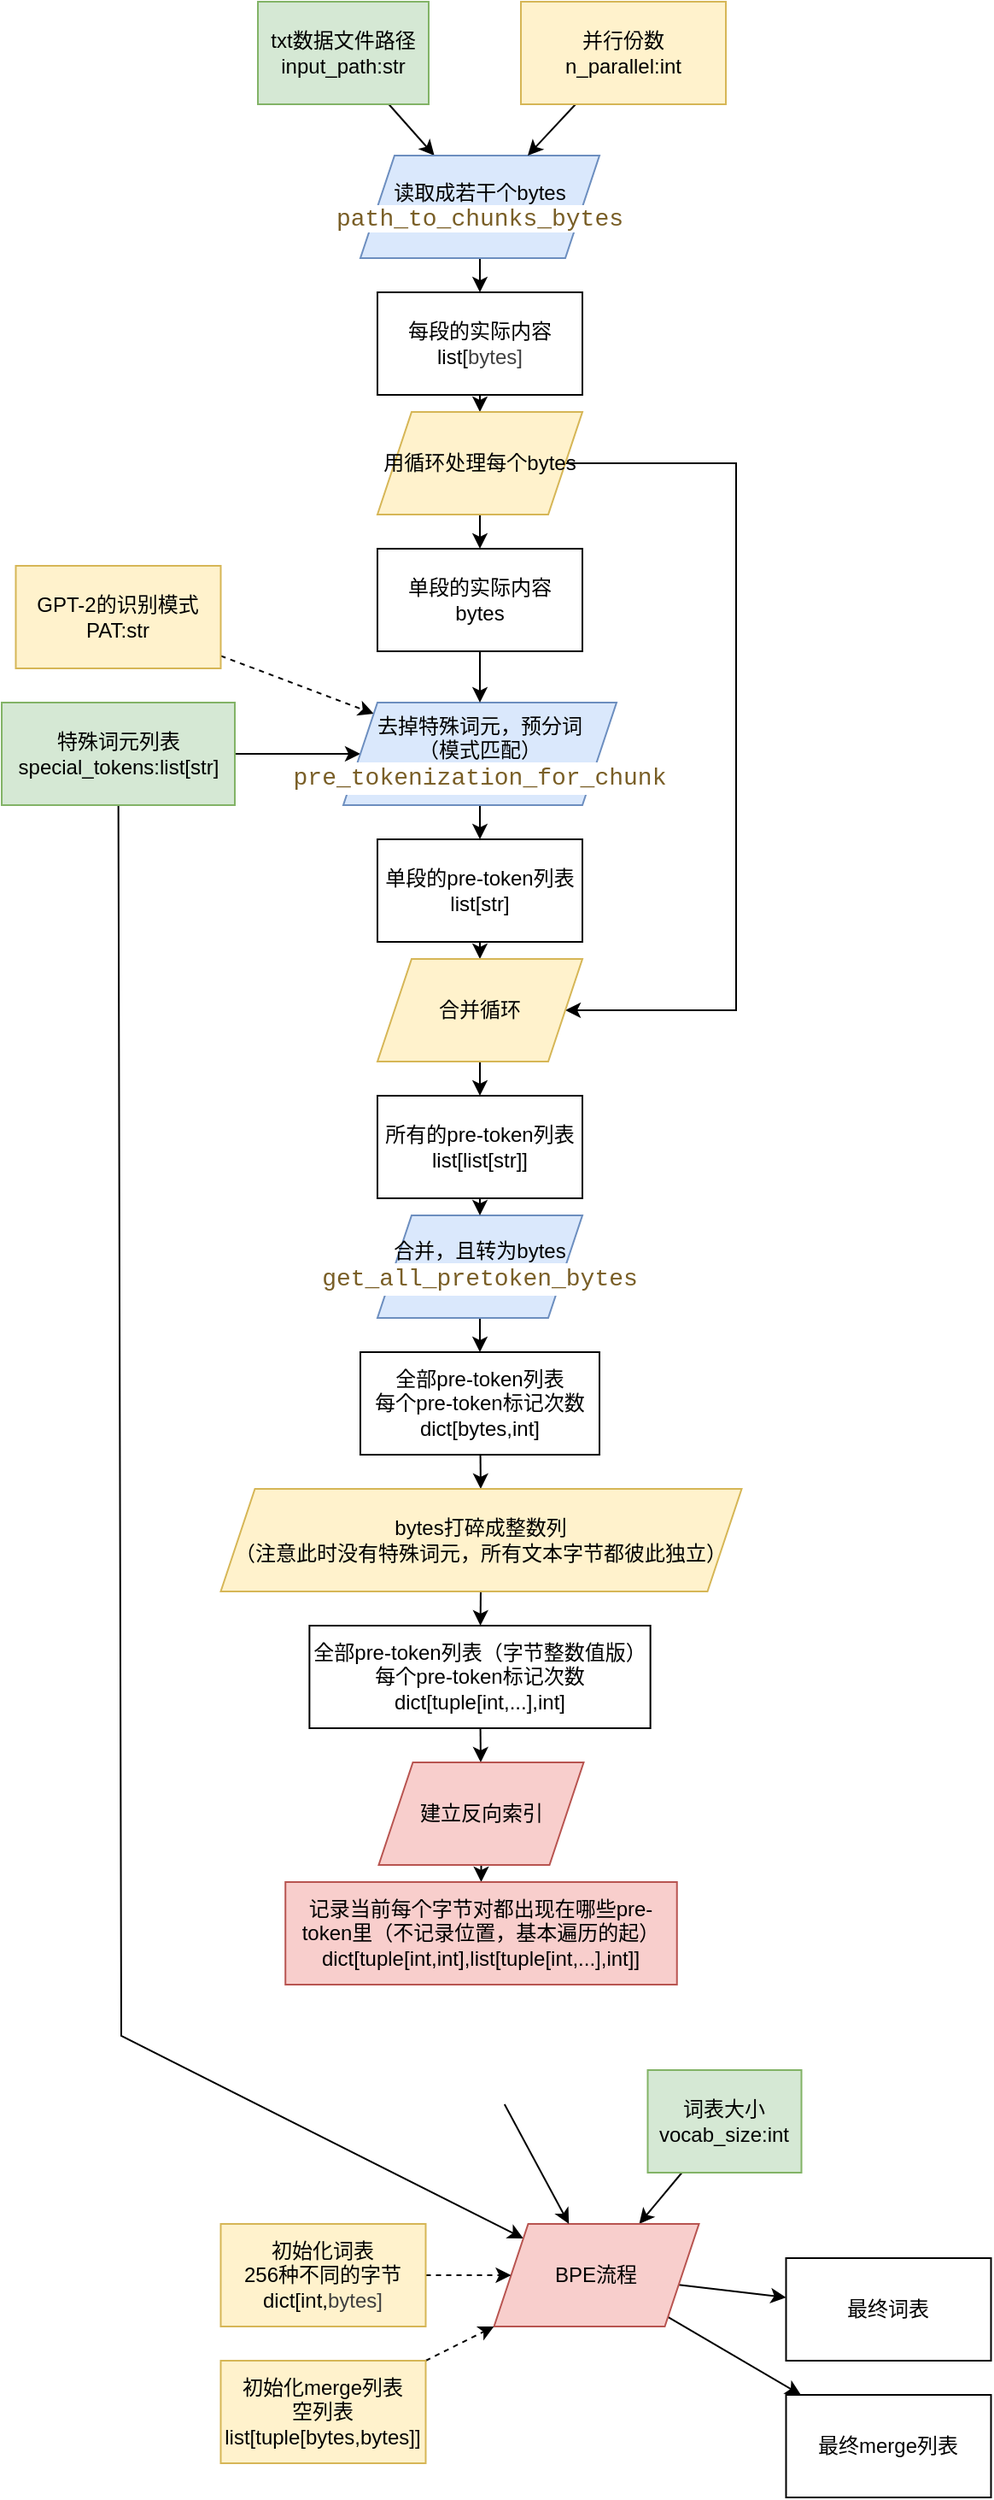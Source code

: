 <mxfile>
    <diagram id="zpV_XuP0ZcOjdMWnb4KM" name="总体流程">
        <mxGraphModel dx="657" dy="333" grid="1" gridSize="10" guides="1" tooltips="1" connect="1" arrows="1" fold="1" page="1" pageScale="1" pageWidth="827" pageHeight="1169" math="0" shadow="0">
            <root>
                <mxCell id="0"/>
                <mxCell id="1" parent="0"/>
                <mxCell id="6" style="edgeStyle=none;html=1;" parent="1" source="2" target="5" edge="1">
                    <mxGeometry relative="1" as="geometry"/>
                </mxCell>
                <mxCell id="2" value="txt数据文件路径&lt;br&gt;input_path:str" style="rounded=0;whiteSpace=wrap;html=1;fillColor=#d5e8d4;strokeColor=#82b366;" parent="1" vertex="1">
                    <mxGeometry x="880" y="170" width="100" height="60" as="geometry"/>
                </mxCell>
                <mxCell id="-oTKJ_Lwxb_Tc46xKrAl-40" style="edgeStyle=none;html=1;" parent="1" source="3" target="-oTKJ_Lwxb_Tc46xKrAl-38" edge="1">
                    <mxGeometry relative="1" as="geometry"/>
                </mxCell>
                <mxCell id="3" value="词表大小&lt;div&gt;vocab_size:int&lt;/div&gt;" style="rounded=0;whiteSpace=wrap;html=1;fillColor=#d5e8d4;strokeColor=#82b366;" parent="1" vertex="1">
                    <mxGeometry x="1108.25" y="1380" width="90" height="60" as="geometry"/>
                </mxCell>
                <mxCell id="-oTKJ_Lwxb_Tc46xKrAl-37" style="edgeStyle=none;html=1;" parent="1" source="4" target="33" edge="1">
                    <mxGeometry relative="1" as="geometry"/>
                </mxCell>
                <mxCell id="764HmG8UyfAL9-z-iron-37" style="html=1;rounded=0;elbow=vertical;" parent="1" source="4" target="-oTKJ_Lwxb_Tc46xKrAl-38" edge="1">
                    <mxGeometry relative="1" as="geometry">
                        <mxPoint x="910" y="940" as="targetPoint"/>
                        <Array as="points">
                            <mxPoint x="800" y="1360"/>
                        </Array>
                    </mxGeometry>
                </mxCell>
                <mxCell id="4" value="特殊词元列表&lt;div&gt;special_tokens:list[str]&lt;/div&gt;" style="rounded=0;whiteSpace=wrap;html=1;fillColor=#d5e8d4;strokeColor=#82b366;" parent="1" vertex="1">
                    <mxGeometry x="730" y="580" width="136.5" height="60" as="geometry"/>
                </mxCell>
                <mxCell id="8" style="edgeStyle=none;html=1;" parent="1" source="5" target="25" edge="1">
                    <mxGeometry relative="1" as="geometry"/>
                </mxCell>
                <mxCell id="5" value="读取成若干个bytes&lt;div&gt;&lt;span style=&quot;color: rgb(121, 94, 38); background-color: rgb(255, 255, 255); font-family: Consolas, &amp;quot;Courier New&amp;quot;, monospace; font-size: 14px; white-space: pre;&quot;&gt;path_to_chunks_bytes&lt;/span&gt;&lt;/div&gt;" style="shape=parallelogram;perimeter=parallelogramPerimeter;whiteSpace=wrap;html=1;fixedSize=1;fillColor=#dae8fc;strokeColor=#6c8ebf;" parent="1" vertex="1">
                    <mxGeometry x="940" y="260" width="140" height="60" as="geometry"/>
                </mxCell>
                <mxCell id="45" style="edgeStyle=none;html=1;" parent="1" source="25" target="43" edge="1">
                    <mxGeometry relative="1" as="geometry"/>
                </mxCell>
                <mxCell id="25" value="每段的实际内容&lt;div&gt;&lt;span style=&quot;background-color: transparent;&quot;&gt;&lt;font color=&quot;#000000&quot;&gt;list[&lt;/font&gt;&lt;/span&gt;&lt;span style=&quot;color: rgb(63, 63, 63); background-color: transparent;&quot;&gt;bytes]&lt;/span&gt;&lt;/div&gt;" style="rounded=0;whiteSpace=wrap;html=1;" parent="1" vertex="1">
                    <mxGeometry x="950" y="340" width="120" height="60" as="geometry"/>
                </mxCell>
                <mxCell id="35" style="edgeStyle=none;html=1;strokeColor=default;dashed=1;" parent="1" source="27" target="33" edge="1">
                    <mxGeometry relative="1" as="geometry"/>
                </mxCell>
                <mxCell id="27" value="GPT-2的识别模式&lt;div&gt;PAT:str&lt;/div&gt;" style="rounded=0;whiteSpace=wrap;html=1;fillColor=#fff2cc;strokeColor=#d6b656;" parent="1" vertex="1">
                    <mxGeometry x="738.25" y="500" width="120" height="60" as="geometry"/>
                </mxCell>
                <mxCell id="37" style="edgeStyle=none;html=1;" parent="1" source="33" target="36" edge="1">
                    <mxGeometry relative="1" as="geometry"/>
                </mxCell>
                <UserObject label="去掉特殊词元，预分词&lt;div&gt;（模式匹配）&lt;/div&gt;&lt;div&gt;&lt;div style=&quot;color: rgb(59, 59, 59); background-color: rgb(255, 255, 255); font-family: Consolas, &amp;quot;Courier New&amp;quot;, monospace; font-size: 14px; line-height: 19px; white-space: pre;&quot;&gt;&lt;span style=&quot;color: rgb(121, 94, 38);&quot;&gt;pre_tokenization_for_chunk&lt;/span&gt;&lt;/div&gt;&lt;/div&gt;" link="data:page/id,_x8nLHJjuNLrxOSk0CRX" id="33">
                    <mxCell style="shape=parallelogram;perimeter=parallelogramPerimeter;whiteSpace=wrap;html=1;fixedSize=1;fillColor=#dae8fc;strokeColor=#6c8ebf;" parent="1" vertex="1">
                        <mxGeometry x="930" y="580" width="160" height="60" as="geometry"/>
                    </mxCell>
                </UserObject>
                <mxCell id="50" style="edgeStyle=none;html=1;" parent="1" source="36" target="48" edge="1">
                    <mxGeometry relative="1" as="geometry"/>
                </mxCell>
                <mxCell id="36" value="单段的pre-token列表&lt;div&gt;&lt;div&gt;list[str]&lt;/div&gt;&lt;/div&gt;" style="rounded=0;whiteSpace=wrap;html=1;" parent="1" vertex="1">
                    <mxGeometry x="950" y="660" width="120" height="60" as="geometry"/>
                </mxCell>
                <mxCell id="-oTKJ_Lwxb_Tc46xKrAl-47" style="edgeStyle=none;html=1;" parent="1" source="-oTKJ_Lwxb_Tc46xKrAl-38" target="-oTKJ_Lwxb_Tc46xKrAl-45" edge="1">
                    <mxGeometry relative="1" as="geometry"/>
                </mxCell>
                <mxCell id="-oTKJ_Lwxb_Tc46xKrAl-48" style="edgeStyle=none;html=1;" parent="1" source="-oTKJ_Lwxb_Tc46xKrAl-38" target="-oTKJ_Lwxb_Tc46xKrAl-46" edge="1">
                    <mxGeometry relative="1" as="geometry"/>
                </mxCell>
                <UserObject label="BPE流程" link="data:page/id,_OFI2wqxZuWavmVBi_qw" id="-oTKJ_Lwxb_Tc46xKrAl-38">
                    <mxCell style="shape=parallelogram;perimeter=parallelogramPerimeter;whiteSpace=wrap;html=1;fixedSize=1;fillColor=#f8cecc;strokeColor=#b85450;" parent="1" vertex="1">
                        <mxGeometry x="1018.25" y="1470" width="120" height="60" as="geometry"/>
                    </mxCell>
                </UserObject>
                <mxCell id="-oTKJ_Lwxb_Tc46xKrAl-42" style="edgeStyle=none;html=1;dashed=1;" parent="1" source="-oTKJ_Lwxb_Tc46xKrAl-41" target="-oTKJ_Lwxb_Tc46xKrAl-38" edge="1">
                    <mxGeometry relative="1" as="geometry"/>
                </mxCell>
                <mxCell id="-oTKJ_Lwxb_Tc46xKrAl-41" value="初始化词表&lt;div&gt;256种不同的字节dict[int,&lt;span style=&quot;color: rgb(63, 63, 63); background-color: transparent;&quot;&gt;bytes]&lt;/span&gt;&lt;/div&gt;" style="shape=label;whiteSpace=wrap;html=1;fixedSize=1;fillColor=#fff2cc;strokeColor=#d6b656;rounded=0;" parent="1" vertex="1">
                    <mxGeometry x="858.25" y="1470" width="120" height="60" as="geometry"/>
                </mxCell>
                <mxCell id="-oTKJ_Lwxb_Tc46xKrAl-44" style="edgeStyle=none;html=1;dashed=1;" parent="1" source="-oTKJ_Lwxb_Tc46xKrAl-43" target="-oTKJ_Lwxb_Tc46xKrAl-38" edge="1">
                    <mxGeometry relative="1" as="geometry"/>
                </mxCell>
                <mxCell id="-oTKJ_Lwxb_Tc46xKrAl-43" value="初始化merge列表&lt;div&gt;空列表&lt;/div&gt;&lt;div&gt;list[tuple[bytes,bytes]]&lt;/div&gt;" style="rounded=0;whiteSpace=wrap;html=1;fillColor=#fff2cc;strokeColor=#d6b656;" parent="1" vertex="1">
                    <mxGeometry x="858.25" y="1550" width="120" height="60" as="geometry"/>
                </mxCell>
                <mxCell id="-oTKJ_Lwxb_Tc46xKrAl-45" value="最终词表" style="rounded=0;whiteSpace=wrap;html=1;" parent="1" vertex="1">
                    <mxGeometry x="1189.25" y="1490" width="120" height="60" as="geometry"/>
                </mxCell>
                <mxCell id="-oTKJ_Lwxb_Tc46xKrAl-46" value="最终merge列表" style="rounded=0;whiteSpace=wrap;html=1;" parent="1" vertex="1">
                    <mxGeometry x="1189.25" y="1570" width="120" height="60" as="geometry"/>
                </mxCell>
                <mxCell id="B9kwqg0V0t1540W7pURO-39" style="edgeStyle=none;html=1;" parent="1" source="B9kwqg0V0t1540W7pURO-37" target="B9kwqg0V0t1540W7pURO-38" edge="1">
                    <mxGeometry relative="1" as="geometry"/>
                </mxCell>
                <mxCell id="B9kwqg0V0t1540W7pURO-37" value="合并，且转为bytes&lt;div&gt;&lt;div style=&quot;color: rgb(59, 59, 59); background-color: rgb(255, 255, 255); font-family: Consolas, &amp;quot;Courier New&amp;quot;, monospace; font-size: 14px; line-height: 19px; white-space: pre;&quot;&gt;&lt;span style=&quot;color: #795e26;&quot;&gt;get_all_pretoken_bytes&lt;/span&gt;&lt;/div&gt;&lt;/div&gt;" style="shape=parallelogram;perimeter=parallelogramPerimeter;whiteSpace=wrap;html=1;fixedSize=1;fillColor=#dae8fc;strokeColor=#6c8ebf;" parent="1" vertex="1">
                    <mxGeometry x="950" y="880" width="120" height="60" as="geometry"/>
                </mxCell>
                <mxCell id="B9kwqg0V0t1540W7pURO-40" style="edgeStyle=none;html=1;" parent="1" target="-oTKJ_Lwxb_Tc46xKrAl-38" edge="1">
                    <mxGeometry relative="1" as="geometry">
                        <mxPoint x="1024.404" y="1400" as="sourcePoint"/>
                    </mxGeometry>
                </mxCell>
                <mxCell id="57" value="" style="edgeStyle=none;html=1;" parent="1" source="B9kwqg0V0t1540W7pURO-38" target="56" edge="1">
                    <mxGeometry relative="1" as="geometry"/>
                </mxCell>
                <mxCell id="B9kwqg0V0t1540W7pURO-38" value="全部pre-token列表&lt;div&gt;&lt;font color=&quot;#000000&quot;&gt;每个pre-token标记次数&lt;br&gt;&lt;/font&gt;&lt;div&gt;dict[bytes,int]&lt;/div&gt;&lt;/div&gt;" style="rounded=0;whiteSpace=wrap;html=1;" parent="1" vertex="1">
                    <mxGeometry x="940" y="960" width="140" height="60" as="geometry"/>
                </mxCell>
                <mxCell id="39" style="edgeStyle=none;html=1;" parent="1" source="38" target="5" edge="1">
                    <mxGeometry relative="1" as="geometry"/>
                </mxCell>
                <mxCell id="38" value="&lt;div&gt;并行份数&lt;/div&gt;n_parallel:int" style="rounded=0;whiteSpace=wrap;html=1;fillColor=#fff2cc;strokeColor=#d6b656;" parent="1" vertex="1">
                    <mxGeometry x="1034" y="170" width="120" height="60" as="geometry"/>
                </mxCell>
                <mxCell id="46" style="edgeStyle=none;html=1;" parent="1" source="43" target="44" edge="1">
                    <mxGeometry relative="1" as="geometry"/>
                </mxCell>
                <mxCell id="49" style="edgeStyle=none;html=1;rounded=0;curved=0;" parent="1" source="43" target="48" edge="1">
                    <mxGeometry relative="1" as="geometry">
                        <Array as="points">
                            <mxPoint x="1160" y="440"/>
                            <mxPoint x="1160" y="760"/>
                        </Array>
                    </mxGeometry>
                </mxCell>
                <mxCell id="43" value="用循环处理每个bytes" style="shape=parallelogram;perimeter=parallelogramPerimeter;whiteSpace=wrap;html=1;fixedSize=1;fillColor=#fff2cc;strokeColor=#d6b656;" parent="1" vertex="1">
                    <mxGeometry x="950" y="410" width="120" height="60" as="geometry"/>
                </mxCell>
                <mxCell id="47" style="edgeStyle=none;html=1;" parent="1" source="44" target="33" edge="1">
                    <mxGeometry relative="1" as="geometry"/>
                </mxCell>
                <mxCell id="44" value="单段的实际内容&lt;div&gt;bytes&lt;/div&gt;" style="rounded=0;whiteSpace=wrap;html=1;" parent="1" vertex="1">
                    <mxGeometry x="950" y="490" width="120" height="60" as="geometry"/>
                </mxCell>
                <mxCell id="54" style="edgeStyle=none;html=1;" parent="1" source="48" target="51" edge="1">
                    <mxGeometry relative="1" as="geometry"/>
                </mxCell>
                <mxCell id="48" value="合并循环" style="shape=parallelogram;perimeter=parallelogramPerimeter;whiteSpace=wrap;html=1;fixedSize=1;fillColor=#fff2cc;strokeColor=#d6b656;" parent="1" vertex="1">
                    <mxGeometry x="950" y="730" width="120" height="60" as="geometry"/>
                </mxCell>
                <mxCell id="55" style="edgeStyle=none;html=1;" parent="1" source="51" target="B9kwqg0V0t1540W7pURO-37" edge="1">
                    <mxGeometry relative="1" as="geometry"/>
                </mxCell>
                <mxCell id="51" value="所有的pre-token列表&lt;div&gt;list[list[str]]&lt;/div&gt;" style="rounded=0;whiteSpace=wrap;html=1;" parent="1" vertex="1">
                    <mxGeometry x="950" y="810" width="120" height="60" as="geometry"/>
                </mxCell>
                <mxCell id="59" style="edgeStyle=none;html=1;" parent="1" source="56" target="58" edge="1">
                    <mxGeometry relative="1" as="geometry"/>
                </mxCell>
                <mxCell id="56" value="bytes打碎成整数列&lt;div&gt;（注意此时没有特殊词元，所有文本字节都彼此独立）&lt;/div&gt;" style="whiteSpace=wrap;html=1;rounded=0;shape=parallelogram;perimeter=parallelogramPerimeter;fixedSize=1;fillColor=#fff2cc;strokeColor=#d6b656;" parent="1" vertex="1">
                    <mxGeometry x="858.25" y="1040" width="305" height="60" as="geometry"/>
                </mxCell>
                <mxCell id="61" value="" style="edgeStyle=none;html=1;" parent="1" source="58" target="60" edge="1">
                    <mxGeometry relative="1" as="geometry"/>
                </mxCell>
                <mxCell id="58" value="全部pre-token列表（字节整数值版）&lt;div&gt;&lt;font color=&quot;#000000&quot;&gt;每个pre-token标记次数&lt;br&gt;&lt;/font&gt;&lt;div&gt;dict[tuple[int,...],int]&lt;/div&gt;&lt;/div&gt;" style="rounded=0;whiteSpace=wrap;html=1;" parent="1" vertex="1">
                    <mxGeometry x="910.19" y="1120" width="199.63" height="60" as="geometry"/>
                </mxCell>
                <mxCell id="63" value="" style="edgeStyle=none;html=1;" parent="1" source="60" target="62" edge="1">
                    <mxGeometry relative="1" as="geometry"/>
                </mxCell>
                <mxCell id="60" value="建立反向索引" style="shape=parallelogram;perimeter=parallelogramPerimeter;whiteSpace=wrap;html=1;fixedSize=1;rounded=0;fillColor=#f8cecc;strokeColor=#b85450;" parent="1" vertex="1">
                    <mxGeometry x="950.745" y="1200" width="120" height="60" as="geometry"/>
                </mxCell>
                <mxCell id="62" value="记录当前每个字节对都出现在哪些pre-token里（不记录位置，基本遍历的起）&lt;div&gt;dict[tuple[int,int],list[tuple[int,...],int]]&lt;/div&gt;" style="whiteSpace=wrap;html=1;fillColor=#f8cecc;strokeColor=#b85450;rounded=0;" parent="1" vertex="1">
                    <mxGeometry x="896.12" y="1270" width="229.25" height="60" as="geometry"/>
                </mxCell>
            </root>
        </mxGraphModel>
    </diagram>
    <diagram id="_x8nLHJjuNLrxOSk0CRX" name="预分词">
        <mxGraphModel dx="590" dy="614" grid="1" gridSize="10" guides="1" tooltips="1" connect="1" arrows="1" fold="1" page="1" pageScale="1" pageWidth="827" pageHeight="1169" math="0" shadow="0">
            <root>
                <mxCell id="0"/>
                <mxCell id="1" parent="0"/>
                <mxCell id="rMiVW3GxYk81K_RAMO6e-13" style="edgeStyle=none;html=1;" parent="1" source="rMiVW3GxYk81K_RAMO6e-2" target="rMiVW3GxYk81K_RAMO6e-12" edge="1">
                    <mxGeometry relative="1" as="geometry">
                        <mxPoint x="310" y="622" as="targetPoint"/>
                    </mxGeometry>
                </mxCell>
                <mxCell id="rMiVW3GxYk81K_RAMO6e-2" value="预分词的文本片段&lt;div&gt;str&lt;/div&gt;" style="rounded=0;whiteSpace=wrap;html=1;fillColor=#d5e8d4;strokeColor=#82b366;" parent="1" vertex="1">
                    <mxGeometry x="110" y="480" width="120" height="60" as="geometry"/>
                </mxCell>
                <mxCell id="rMiVW3GxYk81K_RAMO6e-5" style="edgeStyle=none;html=1;" parent="1" source="rMiVW3GxYk81K_RAMO6e-3" target="rMiVW3GxYk81K_RAMO6e-4" edge="1">
                    <mxGeometry relative="1" as="geometry"/>
                </mxCell>
                <mxCell id="rMiVW3GxYk81K_RAMO6e-3" value="特殊词元&lt;div&gt;special_tokens:list[str]&lt;/div&gt;" style="rounded=0;whiteSpace=wrap;html=1;fillColor=#d5e8d4;strokeColor=#82b366;" parent="1" vertex="1">
                    <mxGeometry x="300" y="140" width="120" height="60" as="geometry"/>
                </mxCell>
                <mxCell id="rMiVW3GxYk81K_RAMO6e-7" style="edgeStyle=none;html=1;" parent="1" source="rMiVW3GxYk81K_RAMO6e-4" target="rMiVW3GxYk81K_RAMO6e-6" edge="1">
                    <mxGeometry relative="1" as="geometry"/>
                </mxCell>
                <mxCell id="rMiVW3GxYk81K_RAMO6e-4" value="&lt;div&gt;处理|等干扰字符&lt;/div&gt;re.escape()" style="shape=parallelogram;perimeter=parallelogramPerimeter;whiteSpace=wrap;html=1;fixedSize=1;fillColor=#dae8fc;strokeColor=#6c8ebf;" parent="1" vertex="1">
                    <mxGeometry x="300" y="220" width="120" height="60" as="geometry"/>
                </mxCell>
                <mxCell id="rMiVW3GxYk81K_RAMO6e-9" style="edgeStyle=none;html=1;" parent="1" source="rMiVW3GxYk81K_RAMO6e-6" target="rMiVW3GxYk81K_RAMO6e-8" edge="1">
                    <mxGeometry relative="1" as="geometry"/>
                </mxCell>
                <mxCell id="rMiVW3GxYk81K_RAMO6e-6" value="带转义符号的特殊词元&lt;div&gt;list[str]&lt;/div&gt;" style="rounded=0;whiteSpace=wrap;html=1;" parent="1" vertex="1">
                    <mxGeometry x="290" y="310" width="140" height="60" as="geometry"/>
                </mxCell>
                <mxCell id="rMiVW3GxYk81K_RAMO6e-11" style="edgeStyle=none;html=1;" parent="1" source="rMiVW3GxYk81K_RAMO6e-8" target="rMiVW3GxYk81K_RAMO6e-10" edge="1">
                    <mxGeometry relative="1" as="geometry"/>
                </mxCell>
                <mxCell id="rMiVW3GxYk81K_RAMO6e-8" value="用|连成正则表达式&lt;div&gt;用来让re.split匹配&lt;/div&gt;" style="shape=parallelogram;perimeter=parallelogramPerimeter;whiteSpace=wrap;html=1;fixedSize=1;fillColor=#dae8fc;strokeColor=#6c8ebf;" parent="1" vertex="1">
                    <mxGeometry x="300" y="400" width="120" height="60" as="geometry"/>
                </mxCell>
                <mxCell id="rMiVW3GxYk81K_RAMO6e-14" style="edgeStyle=none;html=1;" parent="1" source="rMiVW3GxYk81K_RAMO6e-10" target="rMiVW3GxYk81K_RAMO6e-12" edge="1">
                    <mxGeometry relative="1" as="geometry"/>
                </mxCell>
                <mxCell id="rMiVW3GxYk81K_RAMO6e-10" value="特殊词元连接而成的正则&lt;div&gt;str&lt;/div&gt;" style="rounded=0;whiteSpace=wrap;html=1;" parent="1" vertex="1">
                    <mxGeometry x="285" y="480" width="150" height="60" as="geometry"/>
                </mxCell>
                <mxCell id="rMiVW3GxYk81K_RAMO6e-16" style="edgeStyle=none;html=1;" parent="1" source="rMiVW3GxYk81K_RAMO6e-12" target="rMiVW3GxYk81K_RAMO6e-15" edge="1">
                    <mxGeometry relative="1" as="geometry"/>
                </mxCell>
                <mxCell id="rMiVW3GxYk81K_RAMO6e-12" value="re.split()" style="shape=parallelogram;perimeter=parallelogramPerimeter;whiteSpace=wrap;html=1;fixedSize=1;fillColor=#dae8fc;strokeColor=#6c8ebf;" parent="1" vertex="1">
                    <mxGeometry x="210" y="580" width="120" height="60" as="geometry"/>
                </mxCell>
                <mxCell id="rMiVW3GxYk81K_RAMO6e-15" value="分割出的片段&lt;div&gt;list[str]&lt;/div&gt;" style="rounded=0;whiteSpace=wrap;html=1;" parent="1" vertex="1">
                    <mxGeometry x="210" y="680" width="120" height="60" as="geometry"/>
                </mxCell>
            </root>
        </mxGraphModel>
    </diagram>
    <diagram id="_OFI2wqxZuWavmVBi_qw" name="bpe核心流程">
        <mxGraphModel dx="572" dy="614" grid="1" gridSize="10" guides="1" tooltips="1" connect="1" arrows="1" fold="1" page="1" pageScale="1" pageWidth="827" pageHeight="1169" math="0" shadow="0">
            <root>
                <mxCell id="0"/>
                <mxCell id="1" parent="0"/>
                <mxCell id="-6XXixKf4lE6W-V20lfz-38" style="edgeStyle=none;html=1;" parent="1" source="LP67HsO6o8TVi5aNv_2d-2" target="-6XXixKf4lE6W-V20lfz-35" edge="1">
                    <mxGeometry relative="1" as="geometry"/>
                </mxCell>
                <mxCell id="LP67HsO6o8TVi5aNv_2d-2" value="词表大小&lt;div&gt;vocab_size:int&lt;/div&gt;" style="rounded=0;whiteSpace=wrap;html=1;fillColor=#d5e8d4;strokeColor=#82b366;" parent="1" vertex="1">
                    <mxGeometry x="1030" y="980" width="90" height="60" as="geometry"/>
                </mxCell>
                <mxCell id="-6XXixKf4lE6W-V20lfz-46" style="edgeStyle=none;html=1;" parent="1" source="LP67HsO6o8TVi5aNv_2d-4" target="-6XXixKf4lE6W-V20lfz-45" edge="1">
                    <mxGeometry relative="1" as="geometry"/>
                </mxCell>
                <mxCell id="LP67HsO6o8TVi5aNv_2d-4" value="每段的pre-token列表&lt;div&gt;&lt;div&gt;list[bytes]&lt;/div&gt;&lt;/div&gt;" style="whiteSpace=wrap;html=1;fillColor=#d5e8d4;strokeColor=#82b366;rounded=0;" parent="1" vertex="1">
                    <mxGeometry x="860" y="450" width="120" height="60" as="geometry"/>
                </mxCell>
                <mxCell id="-6XXixKf4lE6W-V20lfz-39" style="edgeStyle=none;html=1;" parent="1" source="LP67HsO6o8TVi5aNv_2d-9" target="-6XXixKf4lE6W-V20lfz-35" edge="1">
                    <mxGeometry relative="1" as="geometry"/>
                </mxCell>
                <mxCell id="LP67HsO6o8TVi5aNv_2d-9" value="初始词表&lt;div&gt;&lt;font color=&quot;#000000&quot;&gt;0-255序号对应0-255字节值&lt;br&gt;&lt;/font&gt;&lt;div&gt;&lt;span style=&quot;color: rgb(63, 63, 63); background-color: transparent;&quot;&gt;dict[int,&lt;/span&gt;&lt;span style=&quot;background-color: transparent; color: rgb(63, 63, 63);&quot;&gt;bytes]&lt;/span&gt;&lt;/div&gt;&lt;/div&gt;" style="shape=label;whiteSpace=wrap;html=1;fixedSize=1;fillColor=#fff2cc;strokeColor=#d6b656;rounded=0;" parent="1" vertex="1">
                    <mxGeometry x="1170" y="980" width="120" height="60" as="geometry"/>
                </mxCell>
                <mxCell id="-6XXixKf4lE6W-V20lfz-40" style="edgeStyle=none;html=1;" parent="1" source="LP67HsO6o8TVi5aNv_2d-11" target="-6XXixKf4lE6W-V20lfz-35" edge="1">
                    <mxGeometry relative="1" as="geometry"/>
                </mxCell>
                <mxCell id="LP67HsO6o8TVi5aNv_2d-11" value="初始merge列表&lt;div&gt;list[tuple[bytes,bytes]]&lt;/div&gt;" style="rounded=0;whiteSpace=wrap;html=1;fillColor=#fff2cc;strokeColor=#d6b656;" parent="1" vertex="1">
                    <mxGeometry x="1430" y="1140" width="120" height="60" as="geometry"/>
                </mxCell>
                <mxCell id="LP67HsO6o8TVi5aNv_2d-12" value="最终词表" style="rounded=0;whiteSpace=wrap;html=1;" parent="1" vertex="1">
                    <mxGeometry x="1000" y="1660" width="120" height="60" as="geometry"/>
                </mxCell>
                <mxCell id="LP67HsO6o8TVi5aNv_2d-13" value="最终merge列表" style="rounded=0;whiteSpace=wrap;html=1;" parent="1" vertex="1">
                    <mxGeometry x="1000" y="1740" width="120" height="60" as="geometry"/>
                </mxCell>
                <mxCell id="-6XXixKf4lE6W-V20lfz-17" value="" style="edgeStyle=none;html=1;" parent="1" source="-6XXixKf4lE6W-V20lfz-14" target="-6XXixKf4lE6W-V20lfz-16" edge="1">
                    <mxGeometry relative="1" as="geometry"/>
                </mxCell>
                <mxCell id="-6XXixKf4lE6W-V20lfz-14" value="读所有字节对&lt;div&gt;&lt;div style=&quot;color: rgb(59, 59, 59); background-color: rgb(255, 255, 255); font-family: Consolas, &amp;quot;Courier New&amp;quot;, monospace; font-size: 14px; line-height: 19px; white-space: pre;&quot;&gt;&lt;span style=&quot;color: #795e26;&quot;&gt;create_token_pair_dict_int&lt;/span&gt;&lt;/div&gt;&lt;/div&gt;" style="shape=parallelogram;perimeter=parallelogramPerimeter;whiteSpace=wrap;html=1;fixedSize=1;fillColor=#dae8fc;strokeColor=#6c8ebf;" parent="1" vertex="1">
                    <mxGeometry x="860" y="700" width="120" height="60" as="geometry"/>
                </mxCell>
                <mxCell id="-6XXixKf4lE6W-V20lfz-25" value="" style="edgeStyle=none;html=1;" parent="1" source="-6XXixKf4lE6W-V20lfz-16" target="-6XXixKf4lE6W-V20lfz-24" edge="1">
                    <mxGeometry relative="1" as="geometry"/>
                </mxCell>
                <mxCell id="-6XXixKf4lE6W-V20lfz-16" value="记录每个字节对的所有出现位置&lt;div&gt;dict[tuple[int,int],list[tuple[int,int]]]&lt;/div&gt;&lt;div&gt;key：两个字节的序号&lt;/div&gt;&lt;div&gt;value：一列（pretoken序号，内部位置）整数对&lt;/div&gt;" style="whiteSpace=wrap;html=1;" parent="1" vertex="1">
                    <mxGeometry x="787.5" y="780" width="265" height="80" as="geometry"/>
                </mxCell>
                <mxCell id="-6XXixKf4lE6W-V20lfz-28" value="" style="group" parent="1" vertex="1" connectable="0">
                    <mxGeometry x="860" y="890" width="240" height="60" as="geometry"/>
                </mxCell>
                <mxCell id="-6XXixKf4lE6W-V20lfz-24" value="进一步处理&lt;div&gt;建立完整的索引&lt;/div&gt;" style="shape=parallelogram;perimeter=parallelogramPerimeter;whiteSpace=wrap;html=1;fixedSize=1;" parent="-6XXixKf4lE6W-V20lfz-28" vertex="1">
                    <mxGeometry width="120" height="60" as="geometry"/>
                </mxCell>
                <mxCell id="-6XXixKf4lE6W-V20lfz-26" value="索引应当满足的要求：&lt;div&gt;-输入tokenid, 能查到其作为左/右token所在的所有token pair&lt;/div&gt;&lt;div&gt;-能根据左右两个给定tokenid创建新token对&lt;/div&gt;&lt;div&gt;-能根据tokenid正确删除token对&lt;/div&gt;" style="text;html=1;align=left;verticalAlign=top;rounded=0;horizontal=1;" parent="-6XXixKf4lE6W-V20lfz-28" vertex="1">
                    <mxGeometry x="125" width="115" height="40" as="geometry"/>
                </mxCell>
                <mxCell id="-6XXixKf4lE6W-V20lfz-37" style="edgeStyle=none;html=1;" parent="1" source="-6XXixKf4lE6W-V20lfz-29" target="-6XXixKf4lE6W-V20lfz-35" edge="1">
                    <mxGeometry relative="1" as="geometry"/>
                </mxCell>
                <mxCell id="-6XXixKf4lE6W-V20lfz-29" value="完整的索引&lt;div&gt;tokenindex（？）&lt;/div&gt;" style="whiteSpace=wrap;html=1;" parent="1" vertex="1">
                    <mxGeometry x="860" y="980" width="120" height="60" as="geometry"/>
                </mxCell>
                <mxCell id="-6XXixKf4lE6W-V20lfz-30" value="" style="edgeStyle=none;html=1;" parent="1" source="-6XXixKf4lE6W-V20lfz-24" target="-6XXixKf4lE6W-V20lfz-29" edge="1">
                    <mxGeometry relative="1" as="geometry"/>
                </mxCell>
                <mxCell id="-6XXixKf4lE6W-V20lfz-35" value="&lt;div&gt;合并特殊词表和初始词表&lt;/div&gt;&lt;div&gt;&lt;br&gt;&lt;/div&gt;&lt;div&gt;词表长度&amp;lt;词表大小则进入循环&lt;/div&gt;&lt;div&gt;&lt;br&gt;&lt;/div&gt;&lt;div&gt;找到出现位置最多的&lt;span style=&quot;color: rgb(63, 63, 63); background-color: transparent;&quot;&gt;tokenpair(t1,t2)&lt;/span&gt;&lt;/div&gt;&lt;div&gt;创建t3为t1和t2的连接 分配新序号 加入到词表里 并把这一合并记录到merge列表中&lt;/div&gt;&lt;div&gt;&lt;br&gt;&lt;/div&gt;&lt;div&gt;找到(t1,t2)在数据中的位置 list[tuple[int,int]]&lt;/div&gt;&lt;div&gt;&lt;br&gt;&lt;/div&gt;&lt;div&gt;取出将所有pre-token写成token序号序列的那个东西，即本图中的紫色方块&lt;/div&gt;&lt;div&gt;对于每个位置tuple[int,int]，找到原数据中左右两边的token，设为t4和t5&lt;/div&gt;&lt;div&gt;删掉(t4,t1)对应位置的记录，添加(t4,t3)的对应记录&lt;/div&gt;&lt;div&gt;删掉(t2,t5)的记录，添加(t3,t5)的记录&lt;/div&gt;&lt;div&gt;&lt;br&gt;&lt;/div&gt;&lt;div&gt;循环结束&lt;/div&gt;" style="shape=process;whiteSpace=wrap;html=1;backgroundOutline=1;size=0.02;align=left;verticalAlign=top;" parent="1" vertex="1">
                    <mxGeometry x="920" y="1070" width="460" height="200" as="geometry"/>
                </mxCell>
                <mxCell id="-6XXixKf4lE6W-V20lfz-48" style="edgeStyle=none;html=1;" parent="1" source="-6XXixKf4lE6W-V20lfz-45" target="-6XXixKf4lE6W-V20lfz-47" edge="1">
                    <mxGeometry relative="1" as="geometry"/>
                </mxCell>
                <mxCell id="-6XXixKf4lE6W-V20lfz-45" value="字节直接转为数字&lt;div&gt;直接调用list即可！&lt;/div&gt;" style="shape=parallelogram;perimeter=parallelogramPerimeter;whiteSpace=wrap;html=1;fixedSize=1;fillColor=#dae8fc;strokeColor=#6c8ebf;" parent="1" vertex="1">
                    <mxGeometry x="860" y="525" width="120" height="60" as="geometry"/>
                </mxCell>
                <mxCell id="-6XXixKf4lE6W-V20lfz-49" style="edgeStyle=none;html=1;" parent="1" source="-6XXixKf4lE6W-V20lfz-47" target="-6XXixKf4lE6W-V20lfz-14" edge="1">
                    <mxGeometry relative="1" as="geometry"/>
                </mxCell>
                <mxCell id="-6XXixKf4lE6W-V20lfz-47" value="每个pre-token内部字节token的序号&lt;div&gt;list[list[int]]&lt;/div&gt;" style="rounded=0;whiteSpace=wrap;html=1;fillColor=#e1d5e7;strokeColor=#9673a6;" parent="1" vertex="1">
                    <mxGeometry x="860" y="610" width="120" height="60" as="geometry"/>
                </mxCell>
                <mxCell id="8mX1xu5jXllFjTXJwBUr-1" style="edgeStyle=none;html=1;" edge="1" parent="1" source="Fs23jj995rzJSJqFzmY2-1" target="-6XXixKf4lE6W-V20lfz-35">
                    <mxGeometry relative="1" as="geometry"/>
                </mxCell>
                <mxCell id="Fs23jj995rzJSJqFzmY2-1" value="&lt;div&gt;特殊词元列表&lt;/div&gt;special_tokens: list[str]" style="shape=label;whiteSpace=wrap;html=1;fixedSize=1;rounded=0;fillColor=#d5e8d4;strokeColor=#82b366;" vertex="1" parent="1">
                    <mxGeometry x="1330" y="980" width="140" height="60" as="geometry"/>
                </mxCell>
            </root>
        </mxGraphModel>
    </diagram>
    <diagram id="0QVHRDpucLgk_zg3-g_Z" name="transformer">
        <mxGraphModel dx="657" dy="333" grid="1" gridSize="10" guides="1" tooltips="1" connect="1" arrows="1" fold="1" page="1" pageScale="1" pageWidth="827" pageHeight="1169" math="0" shadow="0">
            <root>
                <mxCell id="0"/>
                <mxCell id="1" parent="0"/>
            </root>
        </mxGraphModel>
    </diagram>
</mxfile>